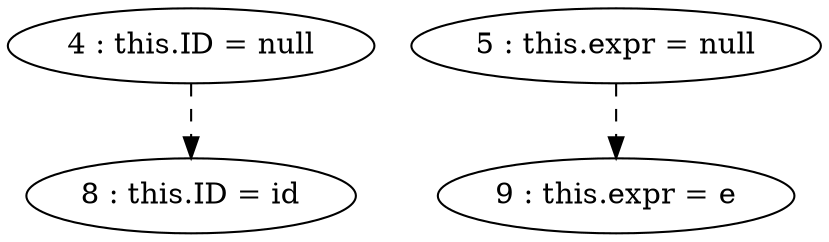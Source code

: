 digraph G {
"4 : this.ID = null"
"4 : this.ID = null" -> "8 : this.ID = id" [style=dashed]
"5 : this.expr = null"
"5 : this.expr = null" -> "9 : this.expr = e" [style=dashed]
"8 : this.ID = id"
"9 : this.expr = e"
}